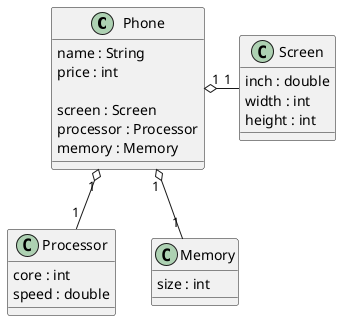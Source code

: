 ```uml
@startuml
class Phone {
    name : String
    price : int
    
    screen : Screen
    processor : Processor
    memory : Memory
}
class Screen {
    inch : double
    width : int
    height : int
}
class Processor {
    core : int
    speed : double
}
class Memory {
    size : int
}

Phone "1" o-right- "1" Screen
Phone "1" o-- "1" Processor
Phone "1" o-- "1" Memory
@enduml
```